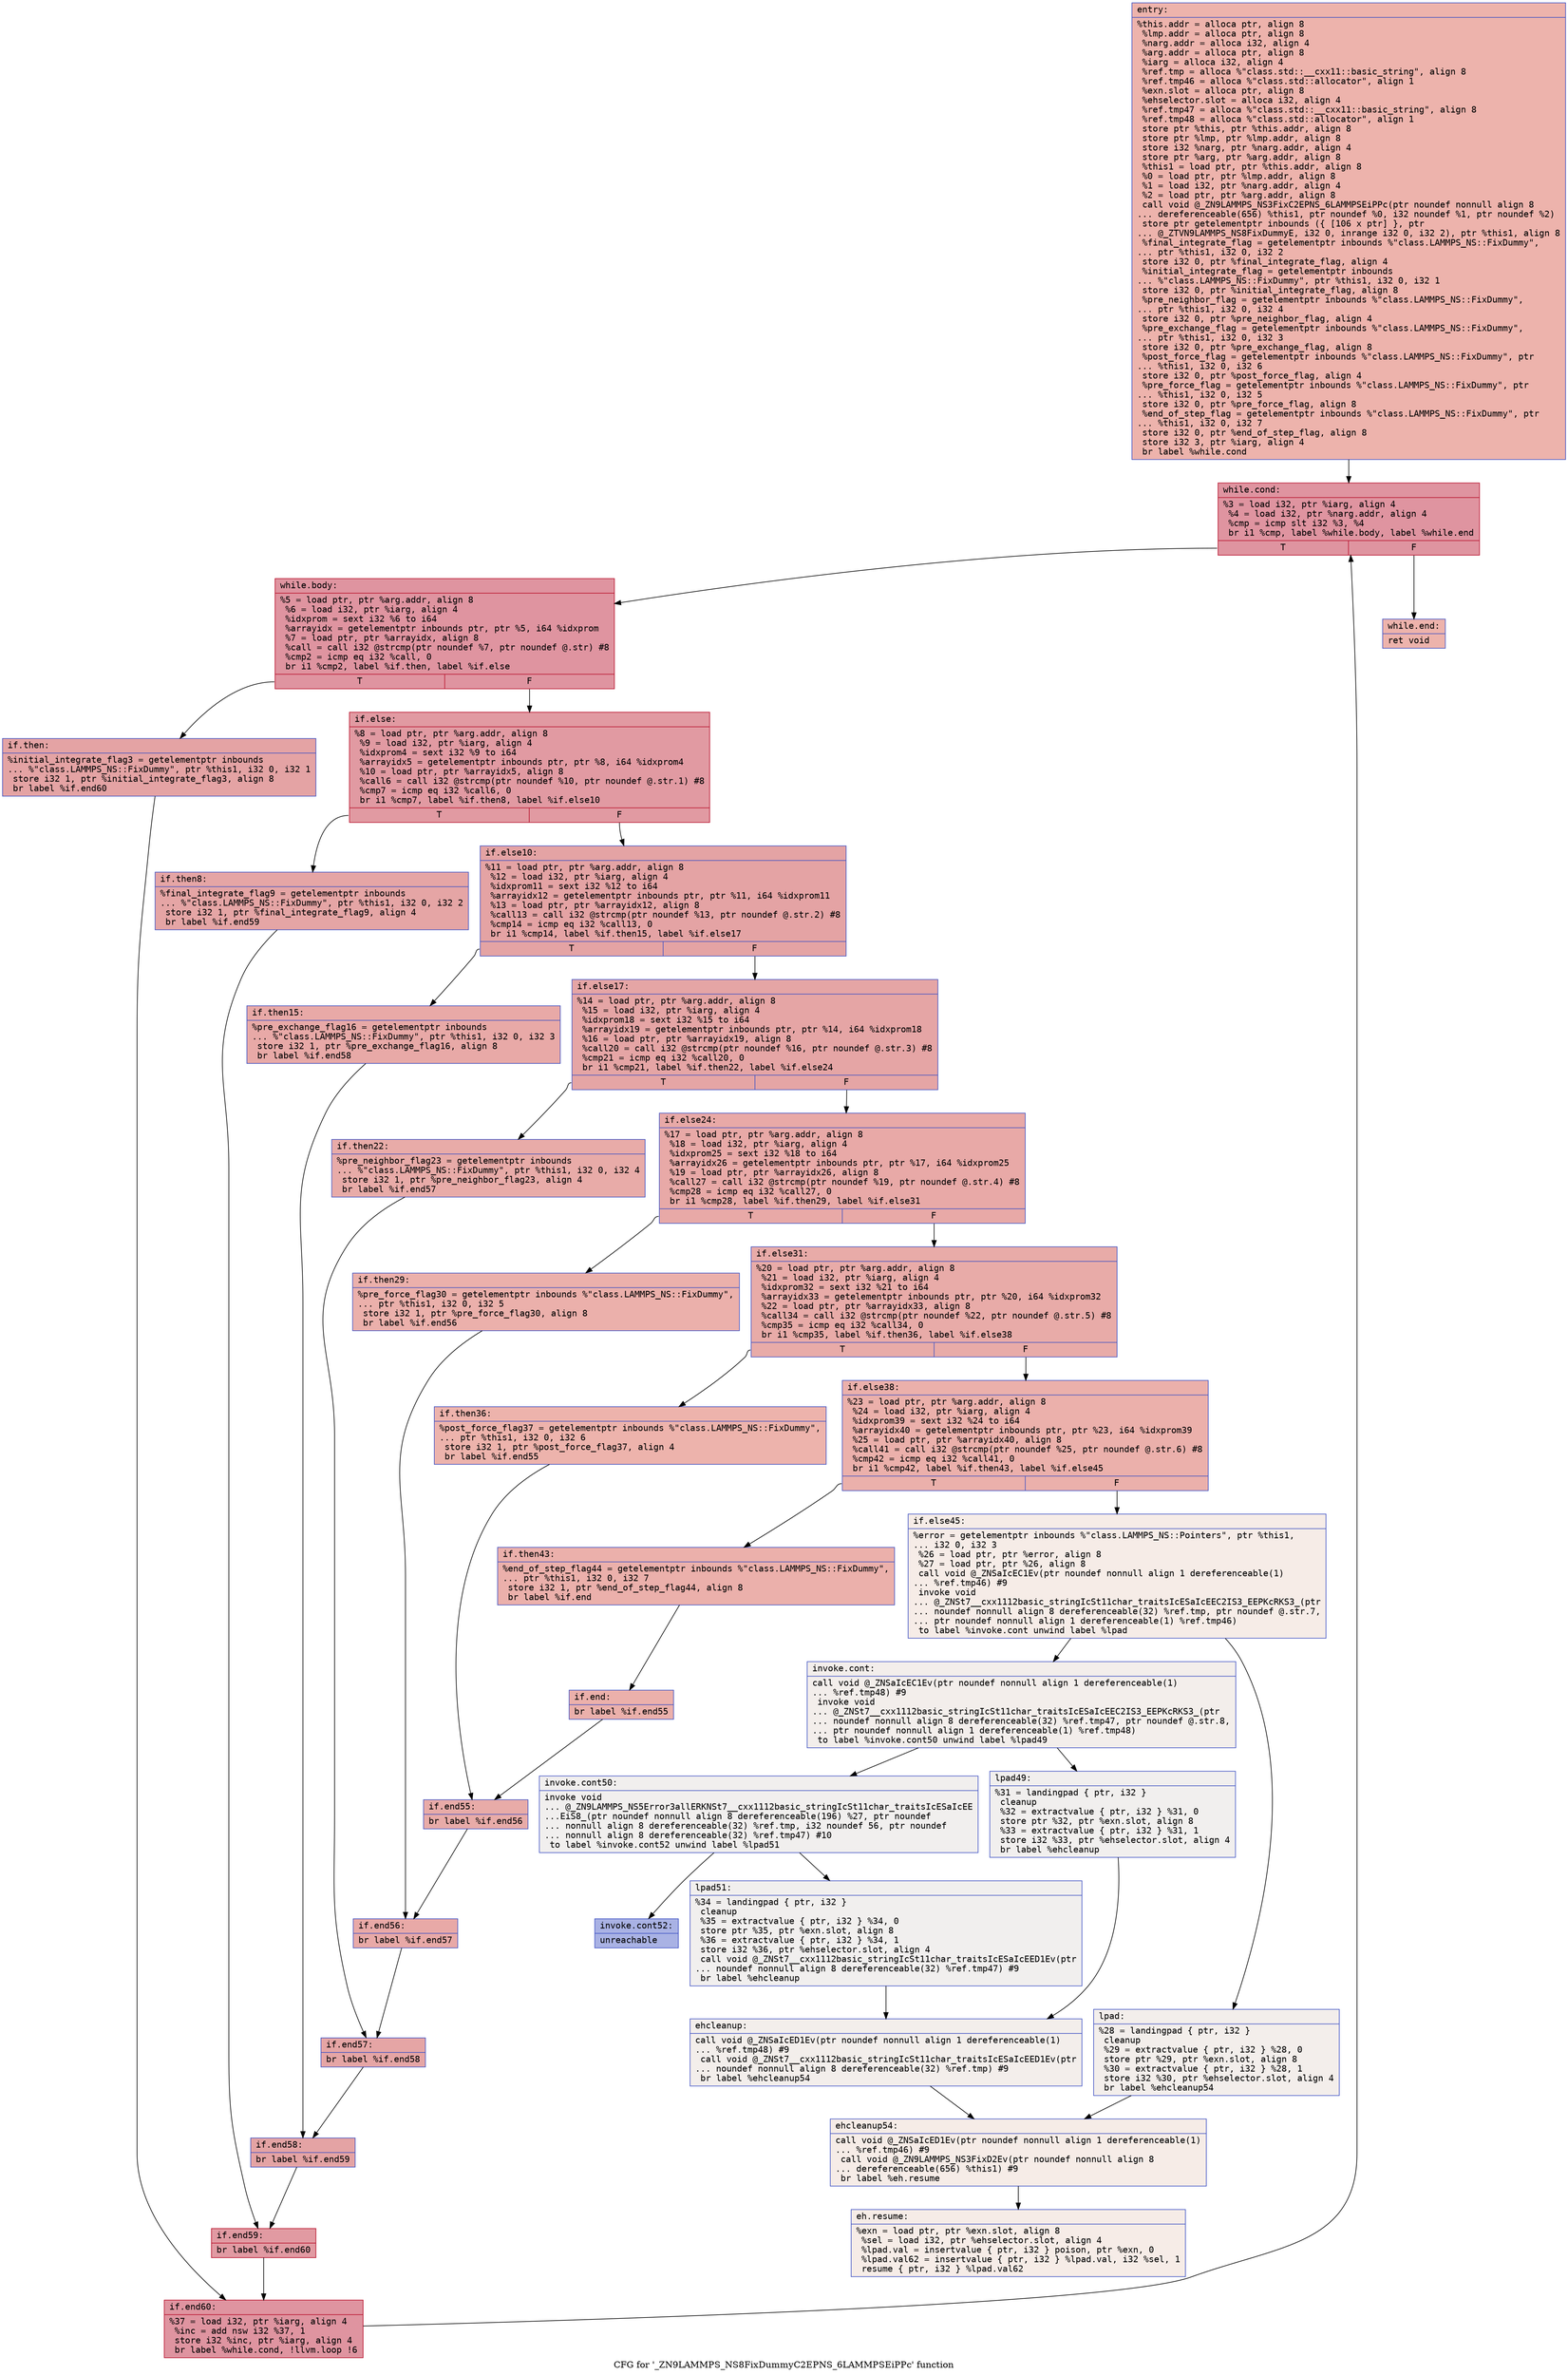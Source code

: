 digraph "CFG for '_ZN9LAMMPS_NS8FixDummyC2EPNS_6LAMMPSEiPPc' function" {
	label="CFG for '_ZN9LAMMPS_NS8FixDummyC2EPNS_6LAMMPSEiPPc' function";

	Node0x561d8b01e820 [shape=record,color="#3d50c3ff", style=filled, fillcolor="#d6524470" fontname="Courier",label="{entry:\l|  %this.addr = alloca ptr, align 8\l  %lmp.addr = alloca ptr, align 8\l  %narg.addr = alloca i32, align 4\l  %arg.addr = alloca ptr, align 8\l  %iarg = alloca i32, align 4\l  %ref.tmp = alloca %\"class.std::__cxx11::basic_string\", align 8\l  %ref.tmp46 = alloca %\"class.std::allocator\", align 1\l  %exn.slot = alloca ptr, align 8\l  %ehselector.slot = alloca i32, align 4\l  %ref.tmp47 = alloca %\"class.std::__cxx11::basic_string\", align 8\l  %ref.tmp48 = alloca %\"class.std::allocator\", align 1\l  store ptr %this, ptr %this.addr, align 8\l  store ptr %lmp, ptr %lmp.addr, align 8\l  store i32 %narg, ptr %narg.addr, align 4\l  store ptr %arg, ptr %arg.addr, align 8\l  %this1 = load ptr, ptr %this.addr, align 8\l  %0 = load ptr, ptr %lmp.addr, align 8\l  %1 = load i32, ptr %narg.addr, align 4\l  %2 = load ptr, ptr %arg.addr, align 8\l  call void @_ZN9LAMMPS_NS3FixC2EPNS_6LAMMPSEiPPc(ptr noundef nonnull align 8\l... dereferenceable(656) %this1, ptr noundef %0, i32 noundef %1, ptr noundef %2)\l  store ptr getelementptr inbounds (\{ [106 x ptr] \}, ptr\l... @_ZTVN9LAMMPS_NS8FixDummyE, i32 0, inrange i32 0, i32 2), ptr %this1, align 8\l  %final_integrate_flag = getelementptr inbounds %\"class.LAMMPS_NS::FixDummy\",\l... ptr %this1, i32 0, i32 2\l  store i32 0, ptr %final_integrate_flag, align 4\l  %initial_integrate_flag = getelementptr inbounds\l... %\"class.LAMMPS_NS::FixDummy\", ptr %this1, i32 0, i32 1\l  store i32 0, ptr %initial_integrate_flag, align 8\l  %pre_neighbor_flag = getelementptr inbounds %\"class.LAMMPS_NS::FixDummy\",\l... ptr %this1, i32 0, i32 4\l  store i32 0, ptr %pre_neighbor_flag, align 4\l  %pre_exchange_flag = getelementptr inbounds %\"class.LAMMPS_NS::FixDummy\",\l... ptr %this1, i32 0, i32 3\l  store i32 0, ptr %pre_exchange_flag, align 8\l  %post_force_flag = getelementptr inbounds %\"class.LAMMPS_NS::FixDummy\", ptr\l... %this1, i32 0, i32 6\l  store i32 0, ptr %post_force_flag, align 4\l  %pre_force_flag = getelementptr inbounds %\"class.LAMMPS_NS::FixDummy\", ptr\l... %this1, i32 0, i32 5\l  store i32 0, ptr %pre_force_flag, align 8\l  %end_of_step_flag = getelementptr inbounds %\"class.LAMMPS_NS::FixDummy\", ptr\l... %this1, i32 0, i32 7\l  store i32 0, ptr %end_of_step_flag, align 8\l  store i32 3, ptr %iarg, align 4\l  br label %while.cond\l}"];
	Node0x561d8b01e820 -> Node0x561d8b021300[tooltip="entry -> while.cond\nProbability 100.00%" ];
	Node0x561d8b021300 [shape=record,color="#b70d28ff", style=filled, fillcolor="#b70d2870" fontname="Courier",label="{while.cond:\l|  %3 = load i32, ptr %iarg, align 4\l  %4 = load i32, ptr %narg.addr, align 4\l  %cmp = icmp slt i32 %3, %4\l  br i1 %cmp, label %while.body, label %while.end\l|{<s0>T|<s1>F}}"];
	Node0x561d8b021300:s0 -> Node0x561d8b0218d0[tooltip="while.cond -> while.body\nProbability 96.88%" ];
	Node0x561d8b021300:s1 -> Node0x561d8b021920[tooltip="while.cond -> while.end\nProbability 3.12%" ];
	Node0x561d8b0218d0 [shape=record,color="#b70d28ff", style=filled, fillcolor="#b70d2870" fontname="Courier",label="{while.body:\l|  %5 = load ptr, ptr %arg.addr, align 8\l  %6 = load i32, ptr %iarg, align 4\l  %idxprom = sext i32 %6 to i64\l  %arrayidx = getelementptr inbounds ptr, ptr %5, i64 %idxprom\l  %7 = load ptr, ptr %arrayidx, align 8\l  %call = call i32 @strcmp(ptr noundef %7, ptr noundef @.str) #8\l  %cmp2 = icmp eq i32 %call, 0\l  br i1 %cmp2, label %if.then, label %if.else\l|{<s0>T|<s1>F}}"];
	Node0x561d8b0218d0:s0 -> Node0x561d8b0227d0[tooltip="while.body -> if.then\nProbability 37.50%" ];
	Node0x561d8b0218d0:s1 -> Node0x561d8b0228a0[tooltip="while.body -> if.else\nProbability 62.50%" ];
	Node0x561d8b0227d0 [shape=record,color="#3d50c3ff", style=filled, fillcolor="#c32e3170" fontname="Courier",label="{if.then:\l|  %initial_integrate_flag3 = getelementptr inbounds\l... %\"class.LAMMPS_NS::FixDummy\", ptr %this1, i32 0, i32 1\l  store i32 1, ptr %initial_integrate_flag3, align 8\l  br label %if.end60\l}"];
	Node0x561d8b0227d0 -> Node0x561d8b022c40[tooltip="if.then -> if.end60\nProbability 100.00%" ];
	Node0x561d8b0228a0 [shape=record,color="#b70d28ff", style=filled, fillcolor="#bb1b2c70" fontname="Courier",label="{if.else:\l|  %8 = load ptr, ptr %arg.addr, align 8\l  %9 = load i32, ptr %iarg, align 4\l  %idxprom4 = sext i32 %9 to i64\l  %arrayidx5 = getelementptr inbounds ptr, ptr %8, i64 %idxprom4\l  %10 = load ptr, ptr %arrayidx5, align 8\l  %call6 = call i32 @strcmp(ptr noundef %10, ptr noundef @.str.1) #8\l  %cmp7 = icmp eq i32 %call6, 0\l  br i1 %cmp7, label %if.then8, label %if.else10\l|{<s0>T|<s1>F}}"];
	Node0x561d8b0228a0:s0 -> Node0x561d8b023190[tooltip="if.else -> if.then8\nProbability 37.50%" ];
	Node0x561d8b0228a0:s1 -> Node0x561d8b023210[tooltip="if.else -> if.else10\nProbability 62.50%" ];
	Node0x561d8b023190 [shape=record,color="#3d50c3ff", style=filled, fillcolor="#c5333470" fontname="Courier",label="{if.then8:\l|  %final_integrate_flag9 = getelementptr inbounds\l... %\"class.LAMMPS_NS::FixDummy\", ptr %this1, i32 0, i32 2\l  store i32 1, ptr %final_integrate_flag9, align 4\l  br label %if.end59\l}"];
	Node0x561d8b023190 -> Node0x561d8b0235c0[tooltip="if.then8 -> if.end59\nProbability 100.00%" ];
	Node0x561d8b023210 [shape=record,color="#3d50c3ff", style=filled, fillcolor="#c32e3170" fontname="Courier",label="{if.else10:\l|  %11 = load ptr, ptr %arg.addr, align 8\l  %12 = load i32, ptr %iarg, align 4\l  %idxprom11 = sext i32 %12 to i64\l  %arrayidx12 = getelementptr inbounds ptr, ptr %11, i64 %idxprom11\l  %13 = load ptr, ptr %arrayidx12, align 8\l  %call13 = call i32 @strcmp(ptr noundef %13, ptr noundef @.str.2) #8\l  %cmp14 = icmp eq i32 %call13, 0\l  br i1 %cmp14, label %if.then15, label %if.else17\l|{<s0>T|<s1>F}}"];
	Node0x561d8b023210:s0 -> Node0x561d8b023b10[tooltip="if.else10 -> if.then15\nProbability 37.50%" ];
	Node0x561d8b023210:s1 -> Node0x561d8b0241b0[tooltip="if.else10 -> if.else17\nProbability 62.50%" ];
	Node0x561d8b023b10 [shape=record,color="#3d50c3ff", style=filled, fillcolor="#ca3b3770" fontname="Courier",label="{if.then15:\l|  %pre_exchange_flag16 = getelementptr inbounds\l... %\"class.LAMMPS_NS::FixDummy\", ptr %this1, i32 0, i32 3\l  store i32 1, ptr %pre_exchange_flag16, align 8\l  br label %if.end58\l}"];
	Node0x561d8b023b10 -> Node0x561d8b024560[tooltip="if.then15 -> if.end58\nProbability 100.00%" ];
	Node0x561d8b0241b0 [shape=record,color="#3d50c3ff", style=filled, fillcolor="#c5333470" fontname="Courier",label="{if.else17:\l|  %14 = load ptr, ptr %arg.addr, align 8\l  %15 = load i32, ptr %iarg, align 4\l  %idxprom18 = sext i32 %15 to i64\l  %arrayidx19 = getelementptr inbounds ptr, ptr %14, i64 %idxprom18\l  %16 = load ptr, ptr %arrayidx19, align 8\l  %call20 = call i32 @strcmp(ptr noundef %16, ptr noundef @.str.3) #8\l  %cmp21 = icmp eq i32 %call20, 0\l  br i1 %cmp21, label %if.then22, label %if.else24\l|{<s0>T|<s1>F}}"];
	Node0x561d8b0241b0:s0 -> Node0x561d8b024ab0[tooltip="if.else17 -> if.then22\nProbability 37.50%" ];
	Node0x561d8b0241b0:s1 -> Node0x561d8b024b30[tooltip="if.else17 -> if.else24\nProbability 62.50%" ];
	Node0x561d8b024ab0 [shape=record,color="#3d50c3ff", style=filled, fillcolor="#cc403a70" fontname="Courier",label="{if.then22:\l|  %pre_neighbor_flag23 = getelementptr inbounds\l... %\"class.LAMMPS_NS::FixDummy\", ptr %this1, i32 0, i32 4\l  store i32 1, ptr %pre_neighbor_flag23, align 4\l  br label %if.end57\l}"];
	Node0x561d8b024ab0 -> Node0x561d8b024ee0[tooltip="if.then22 -> if.end57\nProbability 100.00%" ];
	Node0x561d8b024b30 [shape=record,color="#3d50c3ff", style=filled, fillcolor="#ca3b3770" fontname="Courier",label="{if.else24:\l|  %17 = load ptr, ptr %arg.addr, align 8\l  %18 = load i32, ptr %iarg, align 4\l  %idxprom25 = sext i32 %18 to i64\l  %arrayidx26 = getelementptr inbounds ptr, ptr %17, i64 %idxprom25\l  %19 = load ptr, ptr %arrayidx26, align 8\l  %call27 = call i32 @strcmp(ptr noundef %19, ptr noundef @.str.4) #8\l  %cmp28 = icmp eq i32 %call27, 0\l  br i1 %cmp28, label %if.then29, label %if.else31\l|{<s0>T|<s1>F}}"];
	Node0x561d8b024b30:s0 -> Node0x561d8b025430[tooltip="if.else24 -> if.then29\nProbability 37.50%" ];
	Node0x561d8b024b30:s1 -> Node0x561d8b0254b0[tooltip="if.else24 -> if.else31\nProbability 62.50%" ];
	Node0x561d8b025430 [shape=record,color="#3d50c3ff", style=filled, fillcolor="#d24b4070" fontname="Courier",label="{if.then29:\l|  %pre_force_flag30 = getelementptr inbounds %\"class.LAMMPS_NS::FixDummy\",\l... ptr %this1, i32 0, i32 5\l  store i32 1, ptr %pre_force_flag30, align 8\l  br label %if.end56\l}"];
	Node0x561d8b025430 -> Node0x561d8b025860[tooltip="if.then29 -> if.end56\nProbability 100.00%" ];
	Node0x561d8b0254b0 [shape=record,color="#3d50c3ff", style=filled, fillcolor="#cc403a70" fontname="Courier",label="{if.else31:\l|  %20 = load ptr, ptr %arg.addr, align 8\l  %21 = load i32, ptr %iarg, align 4\l  %idxprom32 = sext i32 %21 to i64\l  %arrayidx33 = getelementptr inbounds ptr, ptr %20, i64 %idxprom32\l  %22 = load ptr, ptr %arrayidx33, align 8\l  %call34 = call i32 @strcmp(ptr noundef %22, ptr noundef @.str.5) #8\l  %cmp35 = icmp eq i32 %call34, 0\l  br i1 %cmp35, label %if.then36, label %if.else38\l|{<s0>T|<s1>F}}"];
	Node0x561d8b0254b0:s0 -> Node0x561d8b025db0[tooltip="if.else31 -> if.then36\nProbability 37.50%" ];
	Node0x561d8b0254b0:s1 -> Node0x561d8b025e30[tooltip="if.else31 -> if.else38\nProbability 62.50%" ];
	Node0x561d8b025db0 [shape=record,color="#3d50c3ff", style=filled, fillcolor="#d6524470" fontname="Courier",label="{if.then36:\l|  %post_force_flag37 = getelementptr inbounds %\"class.LAMMPS_NS::FixDummy\",\l... ptr %this1, i32 0, i32 6\l  store i32 1, ptr %post_force_flag37, align 4\l  br label %if.end55\l}"];
	Node0x561d8b025db0 -> Node0x561d8b0261e0[tooltip="if.then36 -> if.end55\nProbability 100.00%" ];
	Node0x561d8b025e30 [shape=record,color="#3d50c3ff", style=filled, fillcolor="#d24b4070" fontname="Courier",label="{if.else38:\l|  %23 = load ptr, ptr %arg.addr, align 8\l  %24 = load i32, ptr %iarg, align 4\l  %idxprom39 = sext i32 %24 to i64\l  %arrayidx40 = getelementptr inbounds ptr, ptr %23, i64 %idxprom39\l  %25 = load ptr, ptr %arrayidx40, align 8\l  %call41 = call i32 @strcmp(ptr noundef %25, ptr noundef @.str.6) #8\l  %cmp42 = icmp eq i32 %call41, 0\l  br i1 %cmp42, label %if.then43, label %if.else45\l|{<s0>T|<s1>F}}"];
	Node0x561d8b025e30:s0 -> Node0x561d8b021fc0[tooltip="if.else38 -> if.then43\nProbability 100.00%" ];
	Node0x561d8b025e30:s1 -> Node0x561d8b022040[tooltip="if.else38 -> if.else45\nProbability 0.00%" ];
	Node0x561d8b021fc0 [shape=record,color="#3d50c3ff", style=filled, fillcolor="#d24b4070" fontname="Courier",label="{if.then43:\l|  %end_of_step_flag44 = getelementptr inbounds %\"class.LAMMPS_NS::FixDummy\",\l... ptr %this1, i32 0, i32 7\l  store i32 1, ptr %end_of_step_flag44, align 8\l  br label %if.end\l}"];
	Node0x561d8b021fc0 -> Node0x561d8b0223f0[tooltip="if.then43 -> if.end\nProbability 100.00%" ];
	Node0x561d8b022040 [shape=record,color="#3d50c3ff", style=filled, fillcolor="#ead5c970" fontname="Courier",label="{if.else45:\l|  %error = getelementptr inbounds %\"class.LAMMPS_NS::Pointers\", ptr %this1,\l... i32 0, i32 3\l  %26 = load ptr, ptr %error, align 8\l  %27 = load ptr, ptr %26, align 8\l  call void @_ZNSaIcEC1Ev(ptr noundef nonnull align 1 dereferenceable(1)\l... %ref.tmp46) #9\l  invoke void\l... @_ZNSt7__cxx1112basic_stringIcSt11char_traitsIcESaIcEEC2IS3_EEPKcRKS3_(ptr\l... noundef nonnull align 8 dereferenceable(32) %ref.tmp, ptr noundef @.str.7,\l... ptr noundef nonnull align 1 dereferenceable(1) %ref.tmp46)\l          to label %invoke.cont unwind label %lpad\l}"];
	Node0x561d8b022040 -> Node0x561d8b0278e0[tooltip="if.else45 -> invoke.cont\nProbability 50.00%" ];
	Node0x561d8b022040 -> Node0x561d8b027990[tooltip="if.else45 -> lpad\nProbability 50.00%" ];
	Node0x561d8b0278e0 [shape=record,color="#3d50c3ff", style=filled, fillcolor="#e5d8d170" fontname="Courier",label="{invoke.cont:\l|  call void @_ZNSaIcEC1Ev(ptr noundef nonnull align 1 dereferenceable(1)\l... %ref.tmp48) #9\l  invoke void\l... @_ZNSt7__cxx1112basic_stringIcSt11char_traitsIcESaIcEEC2IS3_EEPKcRKS3_(ptr\l... noundef nonnull align 8 dereferenceable(32) %ref.tmp47, ptr noundef @.str.8,\l... ptr noundef nonnull align 1 dereferenceable(1) %ref.tmp48)\l          to label %invoke.cont50 unwind label %lpad49\l}"];
	Node0x561d8b0278e0 -> Node0x561d8b027cf0[tooltip="invoke.cont -> invoke.cont50\nProbability 50.00%" ];
	Node0x561d8b0278e0 -> Node0x561d8b027d40[tooltip="invoke.cont -> lpad49\nProbability 50.00%" ];
	Node0x561d8b027cf0 [shape=record,color="#3d50c3ff", style=filled, fillcolor="#e0dbd870" fontname="Courier",label="{invoke.cont50:\l|  invoke void\l... @_ZN9LAMMPS_NS5Error3allERKNSt7__cxx1112basic_stringIcSt11char_traitsIcESaIcEE\l...EiS8_(ptr noundef nonnull align 8 dereferenceable(196) %27, ptr noundef\l... nonnull align 8 dereferenceable(32) %ref.tmp, i32 noundef 56, ptr noundef\l... nonnull align 8 dereferenceable(32) %ref.tmp47) #10\l          to label %invoke.cont52 unwind label %lpad51\l}"];
	Node0x561d8b027cf0 -> Node0x561d8b027ca0[tooltip="invoke.cont50 -> invoke.cont52\nProbability 0.00%" ];
	Node0x561d8b027cf0 -> Node0x561d8b028090[tooltip="invoke.cont50 -> lpad51\nProbability 100.00%" ];
	Node0x561d8b027ca0 [shape=record,color="#3d50c3ff", style=filled, fillcolor="#3d50c370" fontname="Courier",label="{invoke.cont52:\l|  unreachable\l}"];
	Node0x561d8b027990 [shape=record,color="#3d50c3ff", style=filled, fillcolor="#e5d8d170" fontname="Courier",label="{lpad:\l|  %28 = landingpad \{ ptr, i32 \}\l          cleanup\l  %29 = extractvalue \{ ptr, i32 \} %28, 0\l  store ptr %29, ptr %exn.slot, align 8\l  %30 = extractvalue \{ ptr, i32 \} %28, 1\l  store i32 %30, ptr %ehselector.slot, align 4\l  br label %ehcleanup54\l}"];
	Node0x561d8b027990 -> Node0x561d8b028730[tooltip="lpad -> ehcleanup54\nProbability 100.00%" ];
	Node0x561d8b027d40 [shape=record,color="#3d50c3ff", style=filled, fillcolor="#e0dbd870" fontname="Courier",label="{lpad49:\l|  %31 = landingpad \{ ptr, i32 \}\l          cleanup\l  %32 = extractvalue \{ ptr, i32 \} %31, 0\l  store ptr %32, ptr %exn.slot, align 8\l  %33 = extractvalue \{ ptr, i32 \} %31, 1\l  store i32 %33, ptr %ehselector.slot, align 4\l  br label %ehcleanup\l}"];
	Node0x561d8b027d40 -> Node0x561d8b028a80[tooltip="lpad49 -> ehcleanup\nProbability 100.00%" ];
	Node0x561d8b028090 [shape=record,color="#3d50c3ff", style=filled, fillcolor="#e0dbd870" fontname="Courier",label="{lpad51:\l|  %34 = landingpad \{ ptr, i32 \}\l          cleanup\l  %35 = extractvalue \{ ptr, i32 \} %34, 0\l  store ptr %35, ptr %exn.slot, align 8\l  %36 = extractvalue \{ ptr, i32 \} %34, 1\l  store i32 %36, ptr %ehselector.slot, align 4\l  call void @_ZNSt7__cxx1112basic_stringIcSt11char_traitsIcESaIcEED1Ev(ptr\l... noundef nonnull align 8 dereferenceable(32) %ref.tmp47) #9\l  br label %ehcleanup\l}"];
	Node0x561d8b028090 -> Node0x561d8b028a80[tooltip="lpad51 -> ehcleanup\nProbability 100.00%" ];
	Node0x561d8b028a80 [shape=record,color="#3d50c3ff", style=filled, fillcolor="#e5d8d170" fontname="Courier",label="{ehcleanup:\l|  call void @_ZNSaIcED1Ev(ptr noundef nonnull align 1 dereferenceable(1)\l... %ref.tmp48) #9\l  call void @_ZNSt7__cxx1112basic_stringIcSt11char_traitsIcESaIcEED1Ev(ptr\l... noundef nonnull align 8 dereferenceable(32) %ref.tmp) #9\l  br label %ehcleanup54\l}"];
	Node0x561d8b028a80 -> Node0x561d8b028730[tooltip="ehcleanup -> ehcleanup54\nProbability 100.00%" ];
	Node0x561d8b028730 [shape=record,color="#3d50c3ff", style=filled, fillcolor="#ead5c970" fontname="Courier",label="{ehcleanup54:\l|  call void @_ZNSaIcED1Ev(ptr noundef nonnull align 1 dereferenceable(1)\l... %ref.tmp46) #9\l  call void @_ZN9LAMMPS_NS3FixD2Ev(ptr noundef nonnull align 8\l... dereferenceable(656) %this1) #9\l  br label %eh.resume\l}"];
	Node0x561d8b028730 -> Node0x561d8b029690[tooltip="ehcleanup54 -> eh.resume\nProbability 100.00%" ];
	Node0x561d8b0223f0 [shape=record,color="#3d50c3ff", style=filled, fillcolor="#d24b4070" fontname="Courier",label="{if.end:\l|  br label %if.end55\l}"];
	Node0x561d8b0223f0 -> Node0x561d8b0261e0[tooltip="if.end -> if.end55\nProbability 100.00%" ];
	Node0x561d8b0261e0 [shape=record,color="#3d50c3ff", style=filled, fillcolor="#cc403a70" fontname="Courier",label="{if.end55:\l|  br label %if.end56\l}"];
	Node0x561d8b0261e0 -> Node0x561d8b025860[tooltip="if.end55 -> if.end56\nProbability 100.00%" ];
	Node0x561d8b025860 [shape=record,color="#3d50c3ff", style=filled, fillcolor="#ca3b3770" fontname="Courier",label="{if.end56:\l|  br label %if.end57\l}"];
	Node0x561d8b025860 -> Node0x561d8b024ee0[tooltip="if.end56 -> if.end57\nProbability 100.00%" ];
	Node0x561d8b024ee0 [shape=record,color="#3d50c3ff", style=filled, fillcolor="#c5333470" fontname="Courier",label="{if.end57:\l|  br label %if.end58\l}"];
	Node0x561d8b024ee0 -> Node0x561d8b024560[tooltip="if.end57 -> if.end58\nProbability 100.00%" ];
	Node0x561d8b024560 [shape=record,color="#3d50c3ff", style=filled, fillcolor="#c32e3170" fontname="Courier",label="{if.end58:\l|  br label %if.end59\l}"];
	Node0x561d8b024560 -> Node0x561d8b0235c0[tooltip="if.end58 -> if.end59\nProbability 100.00%" ];
	Node0x561d8b0235c0 [shape=record,color="#b70d28ff", style=filled, fillcolor="#bb1b2c70" fontname="Courier",label="{if.end59:\l|  br label %if.end60\l}"];
	Node0x561d8b0235c0 -> Node0x561d8b022c40[tooltip="if.end59 -> if.end60\nProbability 100.00%" ];
	Node0x561d8b022c40 [shape=record,color="#b70d28ff", style=filled, fillcolor="#b70d2870" fontname="Courier",label="{if.end60:\l|  %37 = load i32, ptr %iarg, align 4\l  %inc = add nsw i32 %37, 1\l  store i32 %inc, ptr %iarg, align 4\l  br label %while.cond, !llvm.loop !6\l}"];
	Node0x561d8b022c40 -> Node0x561d8b021300[tooltip="if.end60 -> while.cond\nProbability 100.00%" ];
	Node0x561d8b021920 [shape=record,color="#3d50c3ff", style=filled, fillcolor="#d6524470" fontname="Courier",label="{while.end:\l|  ret void\l}"];
	Node0x561d8b029690 [shape=record,color="#3d50c3ff", style=filled, fillcolor="#ead5c970" fontname="Courier",label="{eh.resume:\l|  %exn = load ptr, ptr %exn.slot, align 8\l  %sel = load i32, ptr %ehselector.slot, align 4\l  %lpad.val = insertvalue \{ ptr, i32 \} poison, ptr %exn, 0\l  %lpad.val62 = insertvalue \{ ptr, i32 \} %lpad.val, i32 %sel, 1\l  resume \{ ptr, i32 \} %lpad.val62\l}"];
}
